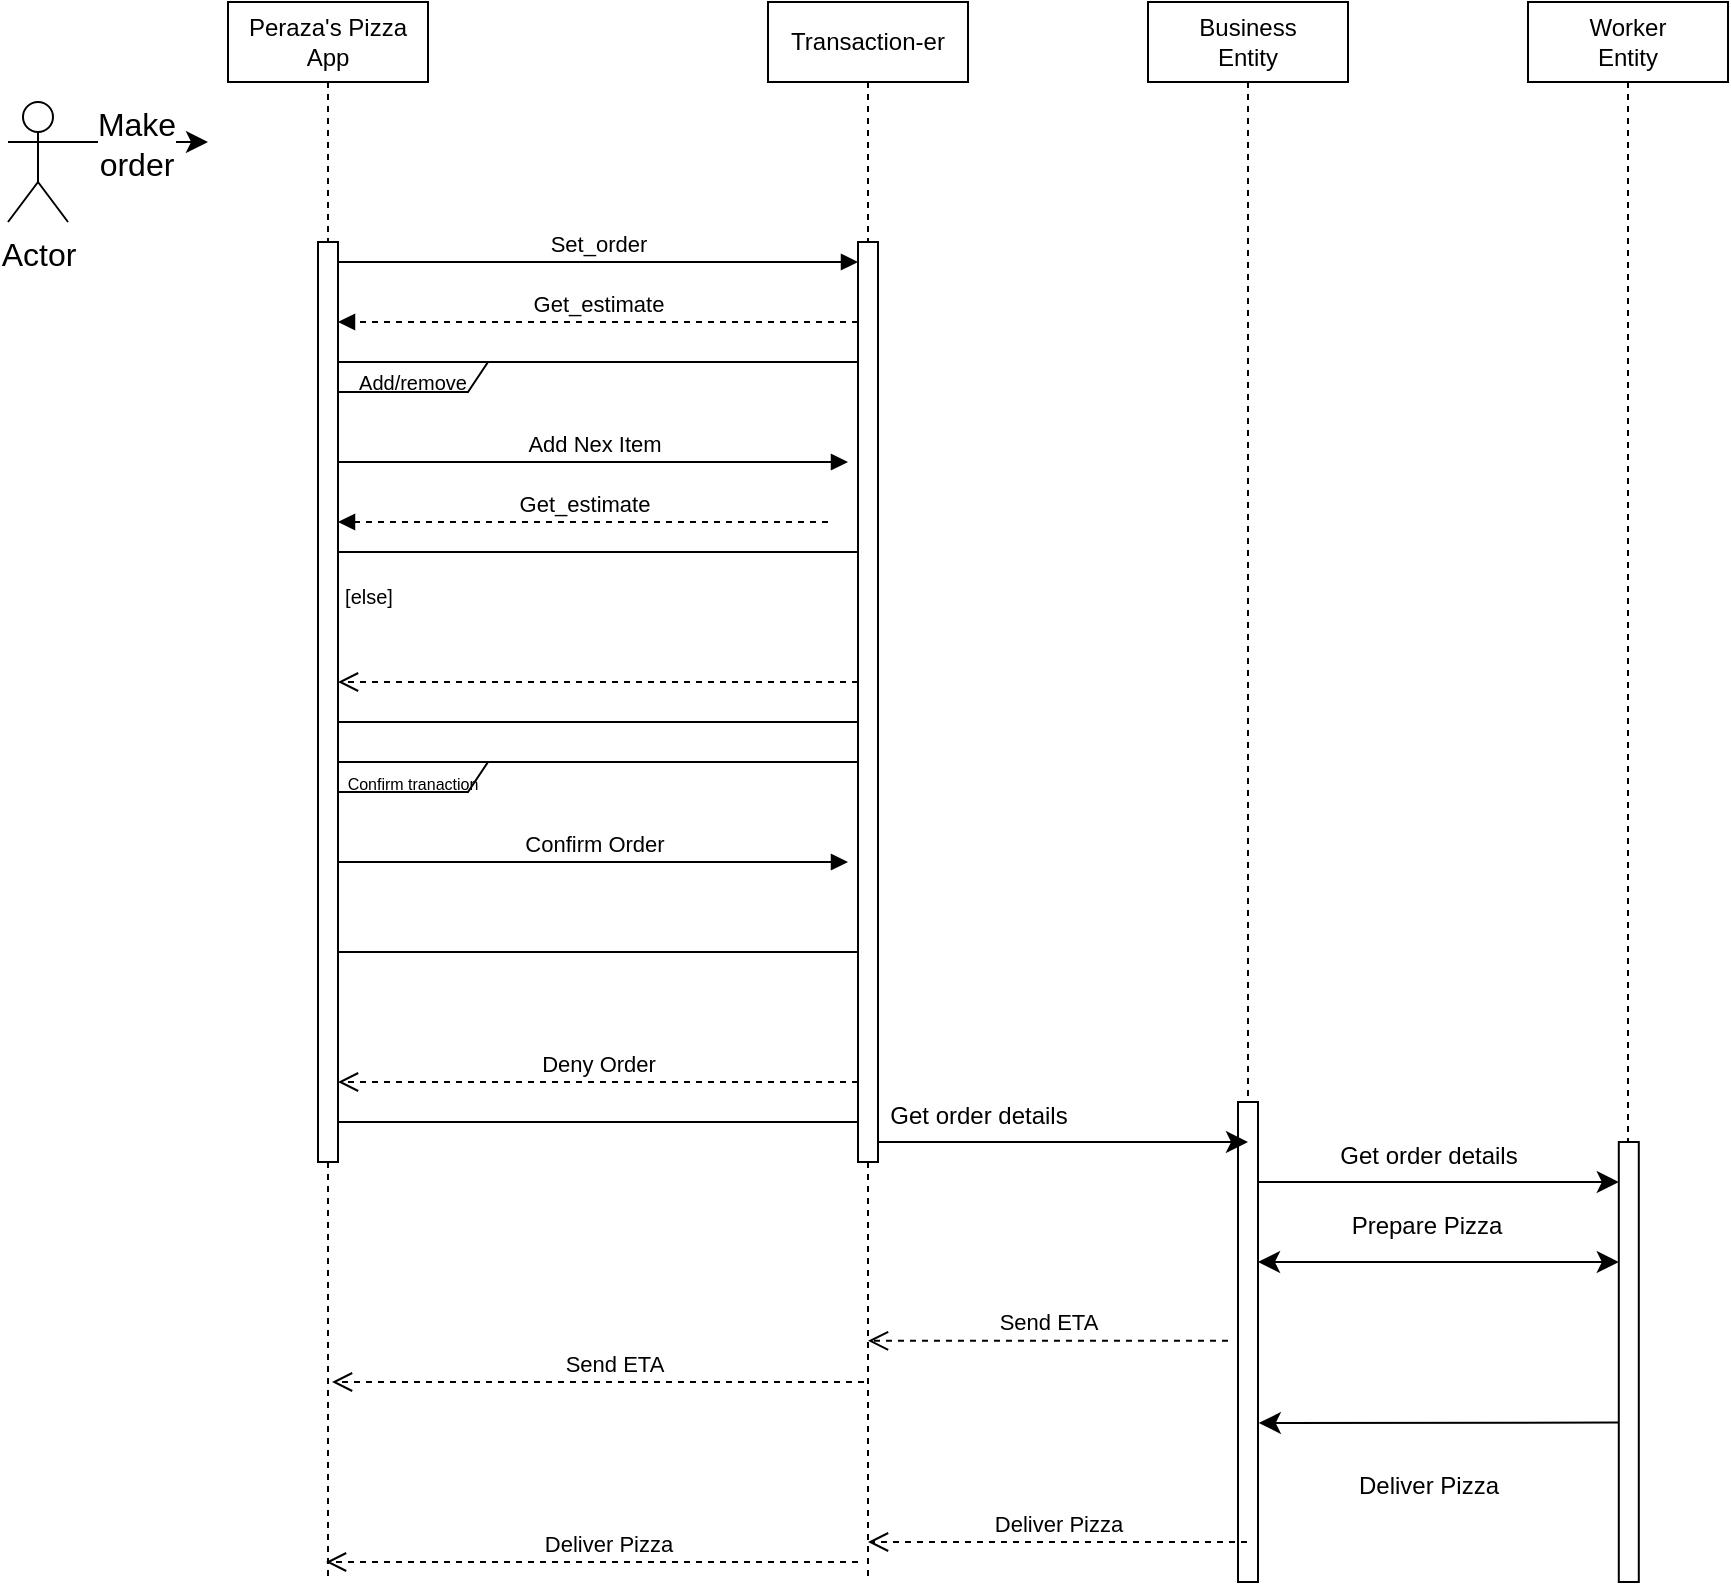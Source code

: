 <mxfile version="21.6.9" type="github">
  <diagram name="Page-1" id="2YBvvXClWsGukQMizWep">
    <mxGraphModel dx="1473" dy="880" grid="1" gridSize="10" guides="1" tooltips="1" connect="1" arrows="1" fold="1" page="1" pageScale="1" pageWidth="850" pageHeight="1100" math="0" shadow="0">
      <root>
        <mxCell id="0" />
        <mxCell id="1" parent="0" />
        <mxCell id="aM9ryv3xv72pqoxQDRHE-1" value="Peraza&#39;s Pizza&lt;br&gt;App" style="shape=umlLifeline;perimeter=lifelinePerimeter;whiteSpace=wrap;html=1;container=0;dropTarget=0;collapsible=0;recursiveResize=0;outlineConnect=0;portConstraint=eastwest;newEdgeStyle={&quot;edgeStyle&quot;:&quot;elbowEdgeStyle&quot;,&quot;elbow&quot;:&quot;vertical&quot;,&quot;curved&quot;:0,&quot;rounded&quot;:0};" parent="1" vertex="1">
          <mxGeometry x="150" y="130" width="100" height="790" as="geometry" />
        </mxCell>
        <mxCell id="aM9ryv3xv72pqoxQDRHE-5" value="Transaction-er" style="shape=umlLifeline;perimeter=lifelinePerimeter;whiteSpace=wrap;html=1;container=0;dropTarget=0;collapsible=0;recursiveResize=0;outlineConnect=0;portConstraint=eastwest;newEdgeStyle={&quot;edgeStyle&quot;:&quot;elbowEdgeStyle&quot;,&quot;elbow&quot;:&quot;vertical&quot;,&quot;curved&quot;:0,&quot;rounded&quot;:0};" parent="1" vertex="1">
          <mxGeometry x="420" y="130" width="100" height="790" as="geometry" />
        </mxCell>
        <mxCell id="aM9ryv3xv72pqoxQDRHE-7" value="Set_order" style="html=1;verticalAlign=bottom;endArrow=block;edgeStyle=elbowEdgeStyle;elbow=vertical;curved=0;rounded=0;" parent="1" source="aM9ryv3xv72pqoxQDRHE-2" target="aM9ryv3xv72pqoxQDRHE-6" edge="1">
          <mxGeometry relative="1" as="geometry">
            <mxPoint x="400" y="270" as="sourcePoint" />
            <Array as="points">
              <mxPoint x="385" y="260" />
            </Array>
            <mxPoint as="offset" />
          </mxGeometry>
        </mxCell>
        <mxCell id="aM9ryv3xv72pqoxQDRHE-9" value="Get_estimate" style="html=1;verticalAlign=bottom;endArrow=block;edgeStyle=elbowEdgeStyle;elbow=vertical;curved=0;rounded=0;dashed=1;" parent="1" edge="1">
          <mxGeometry relative="1" as="geometry">
            <mxPoint x="465" y="290" as="sourcePoint" />
            <Array as="points">
              <mxPoint x="395" y="290" />
            </Array>
            <mxPoint x="205" y="290" as="targetPoint" />
          </mxGeometry>
        </mxCell>
        <mxCell id="6qEIh_2Pr0eyPfTnEmqf-8" style="edgeStyle=none;curved=1;rounded=0;orthogonalLoop=1;jettySize=auto;html=1;exitX=1;exitY=0.333;exitDx=0;exitDy=0;exitPerimeter=0;fontSize=12;startSize=8;endSize=8;" edge="1" parent="1" source="6qEIh_2Pr0eyPfTnEmqf-1">
          <mxGeometry relative="1" as="geometry">
            <mxPoint x="140" y="200" as="targetPoint" />
          </mxGeometry>
        </mxCell>
        <mxCell id="6qEIh_2Pr0eyPfTnEmqf-9" value="Make&lt;br&gt;order" style="edgeLabel;html=1;align=center;verticalAlign=middle;resizable=0;points=[];fontSize=16;" vertex="1" connectable="0" parent="6qEIh_2Pr0eyPfTnEmqf-8">
          <mxGeometry x="-0.029" y="-1" relative="1" as="geometry">
            <mxPoint as="offset" />
          </mxGeometry>
        </mxCell>
        <mxCell id="6qEIh_2Pr0eyPfTnEmqf-1" value="Actor" style="shape=umlActor;verticalLabelPosition=bottom;verticalAlign=top;html=1;outlineConnect=0;fontSize=16;" vertex="1" parent="1">
          <mxGeometry x="40" y="180" width="30" height="60" as="geometry" />
        </mxCell>
        <mxCell id="aM9ryv3xv72pqoxQDRHE-2" value="" style="html=1;points=[];perimeter=orthogonalPerimeter;outlineConnect=0;targetShapes=umlLifeline;portConstraint=eastwest;newEdgeStyle={&quot;edgeStyle&quot;:&quot;elbowEdgeStyle&quot;,&quot;elbow&quot;:&quot;vertical&quot;,&quot;curved&quot;:0,&quot;rounded&quot;:0};" parent="1" vertex="1">
          <mxGeometry x="195" y="250" width="10" height="460" as="geometry" />
        </mxCell>
        <mxCell id="6qEIh_2Pr0eyPfTnEmqf-10" value="Business&lt;br&gt;Entity" style="shape=umlLifeline;perimeter=lifelinePerimeter;whiteSpace=wrap;html=1;container=0;dropTarget=0;collapsible=0;recursiveResize=0;outlineConnect=0;portConstraint=eastwest;newEdgeStyle={&quot;edgeStyle&quot;:&quot;elbowEdgeStyle&quot;,&quot;elbow&quot;:&quot;vertical&quot;,&quot;curved&quot;:0,&quot;rounded&quot;:0};" vertex="1" parent="1">
          <mxGeometry x="610" y="130" width="100" height="790" as="geometry" />
        </mxCell>
        <mxCell id="6qEIh_2Pr0eyPfTnEmqf-43" value="Worker&lt;br&gt;Entity" style="shape=umlLifeline;perimeter=lifelinePerimeter;whiteSpace=wrap;html=1;container=0;dropTarget=0;collapsible=0;recursiveResize=0;outlineConnect=0;portConstraint=eastwest;newEdgeStyle={&quot;edgeStyle&quot;:&quot;elbowEdgeStyle&quot;,&quot;elbow&quot;:&quot;vertical&quot;,&quot;curved&quot;:0,&quot;rounded&quot;:0};" vertex="1" parent="1">
          <mxGeometry x="800" y="130" width="100" height="790" as="geometry" />
        </mxCell>
        <mxCell id="aM9ryv3xv72pqoxQDRHE-6" value="" style="html=1;points=[];perimeter=orthogonalPerimeter;outlineConnect=0;targetShapes=umlLifeline;portConstraint=eastwest;newEdgeStyle={&quot;edgeStyle&quot;:&quot;elbowEdgeStyle&quot;,&quot;elbow&quot;:&quot;vertical&quot;,&quot;curved&quot;:0,&quot;rounded&quot;:0};" parent="1" vertex="1">
          <mxGeometry x="465" y="250" width="10" height="460" as="geometry" />
        </mxCell>
        <mxCell id="6qEIh_2Pr0eyPfTnEmqf-11" value="" style="html=1;points=[];perimeter=orthogonalPerimeter;outlineConnect=0;targetShapes=umlLifeline;portConstraint=eastwest;newEdgeStyle={&quot;edgeStyle&quot;:&quot;elbowEdgeStyle&quot;,&quot;elbow&quot;:&quot;vertical&quot;,&quot;curved&quot;:0,&quot;rounded&quot;:0};" vertex="1" parent="1">
          <mxGeometry x="655" y="680" width="10" height="240" as="geometry" />
        </mxCell>
        <mxCell id="6qEIh_2Pr0eyPfTnEmqf-68" value="Deliver Pizza" style="html=1;verticalAlign=bottom;endArrow=open;dashed=1;endSize=8;edgeStyle=elbowEdgeStyle;elbow=vertical;curved=0;rounded=0;" edge="1" parent="1">
          <mxGeometry relative="1" as="geometry">
            <mxPoint x="470" y="900" as="targetPoint" />
            <Array as="points">
              <mxPoint x="562.569" y="900" />
            </Array>
            <mxPoint x="659.5" y="900" as="sourcePoint" />
          </mxGeometry>
        </mxCell>
        <mxCell id="6qEIh_2Pr0eyPfTnEmqf-69" value="Deliver Pizza" style="html=1;verticalAlign=bottom;endArrow=open;dashed=1;endSize=8;edgeStyle=elbowEdgeStyle;elbow=vertical;curved=0;rounded=0;" edge="1" parent="1">
          <mxGeometry x="-0.06" relative="1" as="geometry">
            <mxPoint x="199" y="910" as="targetPoint" />
            <Array as="points">
              <mxPoint x="367.569" y="910" />
            </Array>
            <mxPoint x="465" y="910" as="sourcePoint" />
            <mxPoint as="offset" />
          </mxGeometry>
        </mxCell>
        <mxCell id="6qEIh_2Pr0eyPfTnEmqf-28" style="edgeStyle=none;curved=1;rounded=0;orthogonalLoop=1;jettySize=auto;html=1;exitX=0.5;exitY=1;exitDx=0;exitDy=0;fontSize=12;startSize=8;endSize=8;" edge="1" parent="1">
          <mxGeometry relative="1" as="geometry">
            <mxPoint x="255" y="350" as="sourcePoint" />
            <mxPoint x="255" y="350" as="targetPoint" />
          </mxGeometry>
        </mxCell>
        <mxCell id="6qEIh_2Pr0eyPfTnEmqf-12" value="" style="endArrow=classic;html=1;rounded=0;fontSize=12;startSize=8;endSize=8;curved=1;" edge="1" parent="1">
          <mxGeometry width="50" height="50" relative="1" as="geometry">
            <mxPoint x="475" y="700" as="sourcePoint" />
            <mxPoint x="660" y="700" as="targetPoint" />
          </mxGeometry>
        </mxCell>
        <mxCell id="6qEIh_2Pr0eyPfTnEmqf-16" value="&lt;font style=&quot;font-size: 12px;&quot;&gt;Get order details&lt;/font&gt;" style="text;html=1;align=center;verticalAlign=middle;resizable=0;points=[];autosize=1;strokeColor=none;fillColor=none;fontSize=16;" vertex="1" parent="1">
          <mxGeometry x="470" y="670" width="110" height="30" as="geometry" />
        </mxCell>
        <mxCell id="6qEIh_2Pr0eyPfTnEmqf-32" value="&lt;font style=&quot;font-size: 10px;&quot;&gt;[else]&lt;/font&gt;" style="text;html=1;align=center;verticalAlign=middle;resizable=0;points=[];autosize=1;strokeColor=none;fillColor=none;fontSize=16;" vertex="1" parent="1">
          <mxGeometry x="195" y="410" width="50" height="30" as="geometry" />
        </mxCell>
        <mxCell id="6qEIh_2Pr0eyPfTnEmqf-71" value="" style="group" vertex="1" connectable="0" parent="1">
          <mxGeometry x="205" y="510" width="260" height="180" as="geometry" />
        </mxCell>
        <mxCell id="6qEIh_2Pr0eyPfTnEmqf-25" value="&lt;font style=&quot;font-size: 8px;&quot;&gt;Confirm tranaction&lt;/font&gt;" style="shape=umlFrame;whiteSpace=wrap;html=1;pointerEvents=0;recursiveResize=0;container=0;collapsible=0;width=75;fontSize=16;height=15;" vertex="1" parent="6qEIh_2Pr0eyPfTnEmqf-71">
          <mxGeometry width="260" height="180" as="geometry" />
        </mxCell>
        <mxCell id="6qEIh_2Pr0eyPfTnEmqf-22" value="Confirm Order" style="html=1;verticalAlign=bottom;endArrow=block;edgeStyle=elbowEdgeStyle;elbow=vertical;curved=0;rounded=0;" edge="1" parent="6qEIh_2Pr0eyPfTnEmqf-71">
          <mxGeometry relative="1" as="geometry">
            <mxPoint y="50" as="sourcePoint" />
            <Array as="points">
              <mxPoint x="158.276" y="50" />
            </Array>
            <mxPoint x="255" y="50.5" as="targetPoint" />
            <mxPoint as="offset" />
          </mxGeometry>
        </mxCell>
        <mxCell id="6qEIh_2Pr0eyPfTnEmqf-27" value="" style="line;strokeWidth=1;labelPosition=center;verticalLabelPosition=bottom;align=left;verticalAlign=top;spacingLeft=20;spacingTop=15;html=1;whiteSpace=wrap;fontSize=16;" vertex="1" parent="6qEIh_2Pr0eyPfTnEmqf-71">
          <mxGeometry y="90" width="260" height="10" as="geometry" />
        </mxCell>
        <mxCell id="aM9ryv3xv72pqoxQDRHE-8" value="Deny Order" style="html=1;verticalAlign=bottom;endArrow=open;dashed=1;endSize=8;edgeStyle=elbowEdgeStyle;elbow=vertical;curved=0;rounded=0;" parent="6qEIh_2Pr0eyPfTnEmqf-71" edge="1">
          <mxGeometry relative="1" as="geometry">
            <mxPoint y="160" as="targetPoint" />
            <Array as="points">
              <mxPoint x="167.069" y="160" />
            </Array>
            <mxPoint x="260" y="160" as="sourcePoint" />
          </mxGeometry>
        </mxCell>
        <mxCell id="6qEIh_2Pr0eyPfTnEmqf-84" value="" style="group" vertex="1" connectable="0" parent="1">
          <mxGeometry x="205" y="310" width="260" height="180" as="geometry" />
        </mxCell>
        <mxCell id="6qEIh_2Pr0eyPfTnEmqf-73" value="&lt;font style=&quot;font-size: 10px;&quot;&gt;Add/remove&lt;/font&gt;" style="shape=umlFrame;whiteSpace=wrap;html=1;pointerEvents=0;recursiveResize=0;container=0;collapsible=0;width=75;fontSize=16;height=15;" vertex="1" parent="6qEIh_2Pr0eyPfTnEmqf-84">
          <mxGeometry width="260" height="180" as="geometry" />
        </mxCell>
        <mxCell id="6qEIh_2Pr0eyPfTnEmqf-74" value="Add Nex Item" style="html=1;verticalAlign=bottom;endArrow=block;edgeStyle=elbowEdgeStyle;elbow=vertical;curved=0;rounded=0;" edge="1" parent="6qEIh_2Pr0eyPfTnEmqf-84">
          <mxGeometry relative="1" as="geometry">
            <mxPoint y="50" as="sourcePoint" />
            <Array as="points">
              <mxPoint x="158.276" y="50" />
            </Array>
            <mxPoint x="255" y="50.5" as="targetPoint" />
            <mxPoint as="offset" />
          </mxGeometry>
        </mxCell>
        <mxCell id="6qEIh_2Pr0eyPfTnEmqf-75" value="" style="line;strokeWidth=1;labelPosition=center;verticalLabelPosition=bottom;align=left;verticalAlign=top;spacingLeft=20;spacingTop=15;html=1;whiteSpace=wrap;fontSize=16;" vertex="1" parent="6qEIh_2Pr0eyPfTnEmqf-84">
          <mxGeometry y="90" width="260" height="10" as="geometry" />
        </mxCell>
        <mxCell id="6qEIh_2Pr0eyPfTnEmqf-76" value="" style="html=1;verticalAlign=bottom;endArrow=open;dashed=1;endSize=8;edgeStyle=elbowEdgeStyle;elbow=vertical;curved=0;rounded=0;" edge="1" parent="6qEIh_2Pr0eyPfTnEmqf-84">
          <mxGeometry relative="1" as="geometry">
            <mxPoint y="160" as="targetPoint" />
            <Array as="points">
              <mxPoint x="167.069" y="160" />
            </Array>
            <mxPoint x="260" y="160" as="sourcePoint" />
          </mxGeometry>
        </mxCell>
        <mxCell id="6qEIh_2Pr0eyPfTnEmqf-77" value="Get_estimate" style="html=1;verticalAlign=bottom;endArrow=block;edgeStyle=elbowEdgeStyle;elbow=vertical;curved=0;rounded=0;dashed=1;" edge="1" parent="6qEIh_2Pr0eyPfTnEmqf-84">
          <mxGeometry relative="1" as="geometry">
            <mxPoint x="245" y="80" as="sourcePoint" />
            <Array as="points">
              <mxPoint x="175" y="80" />
            </Array>
            <mxPoint y="80" as="targetPoint" />
          </mxGeometry>
        </mxCell>
        <mxCell id="6qEIh_2Pr0eyPfTnEmqf-59" value="" style="edgeStyle=elbowEdgeStyle;curved=0;rounded=0;orthogonalLoop=1;jettySize=auto;html=1;elbow=vertical;fontSize=12;startSize=8;endSize=8;exitX=0.546;exitY=0.632;exitDx=0;exitDy=0;exitPerimeter=0;" edge="1" parent="1">
          <mxGeometry relative="1" as="geometry">
            <mxPoint x="665.4" y="720" as="sourcePoint" />
            <mxPoint x="845.4" y="720" as="targetPoint" />
          </mxGeometry>
        </mxCell>
        <mxCell id="6qEIh_2Pr0eyPfTnEmqf-60" value="&lt;font style=&quot;font-size: 12px;&quot;&gt;Get order details&lt;/font&gt;" style="edgeLabel;html=1;align=center;verticalAlign=middle;resizable=0;points=[];fontSize=16;" vertex="1" connectable="0" parent="6qEIh_2Pr0eyPfTnEmqf-59">
          <mxGeometry x="-0.335" y="-2" relative="1" as="geometry">
            <mxPoint x="24" y="-17" as="offset" />
          </mxGeometry>
        </mxCell>
        <mxCell id="6qEIh_2Pr0eyPfTnEmqf-50" value="" style="edgeStyle=elbowEdgeStyle;curved=0;rounded=0;orthogonalLoop=1;jettySize=auto;html=1;elbow=vertical;fontSize=12;startSize=8;endSize=8;startArrow=classic;startFill=1;" edge="1" parent="1">
          <mxGeometry relative="1" as="geometry">
            <mxPoint x="665" y="760" as="sourcePoint" />
            <mxPoint x="845.4" y="760" as="targetPoint" />
            <Array as="points">
              <mxPoint x="810" y="760" />
            </Array>
          </mxGeometry>
        </mxCell>
        <mxCell id="6qEIh_2Pr0eyPfTnEmqf-51" value="&lt;font style=&quot;font-size: 12px;&quot;&gt;Prepare Pizza&lt;/font&gt;" style="edgeLabel;html=1;align=center;verticalAlign=middle;resizable=0;points=[];fontSize=16;" vertex="1" connectable="0" parent="6qEIh_2Pr0eyPfTnEmqf-50">
          <mxGeometry x="-0.335" y="-2" relative="1" as="geometry">
            <mxPoint x="24" y="-22" as="offset" />
          </mxGeometry>
        </mxCell>
        <mxCell id="6qEIh_2Pr0eyPfTnEmqf-53" value="&lt;font style=&quot;font-size: 12px;&quot;&gt;Deliver Pizza&lt;/font&gt;" style="edgeLabel;html=1;align=center;verticalAlign=middle;resizable=0;points=[];fontSize=16;" vertex="1" connectable="0" parent="6qEIh_2Pr0eyPfTnEmqf-50">
          <mxGeometry x="-0.335" y="-2" relative="1" as="geometry">
            <mxPoint x="25" y="108" as="offset" />
          </mxGeometry>
        </mxCell>
        <mxCell id="6qEIh_2Pr0eyPfTnEmqf-85" value="Send ETA" style="html=1;verticalAlign=bottom;endArrow=open;dashed=1;endSize=8;edgeStyle=elbowEdgeStyle;elbow=vertical;curved=0;rounded=0;" edge="1" parent="1">
          <mxGeometry relative="1" as="geometry">
            <mxPoint x="470" y="799.41" as="targetPoint" />
            <Array as="points">
              <mxPoint x="562.569" y="799.41" />
            </Array>
            <mxPoint x="650" y="799.41" as="sourcePoint" />
          </mxGeometry>
        </mxCell>
        <mxCell id="6qEIh_2Pr0eyPfTnEmqf-86" value="Send ETA" style="html=1;verticalAlign=bottom;endArrow=open;dashed=1;endSize=8;edgeStyle=elbowEdgeStyle;elbow=vertical;curved=0;rounded=0;" edge="1" parent="1">
          <mxGeometry x="-0.06" relative="1" as="geometry">
            <mxPoint x="202" y="820" as="targetPoint" />
            <Array as="points">
              <mxPoint x="370.569" y="820" />
            </Array>
            <mxPoint x="468" y="820" as="sourcePoint" />
            <mxPoint as="offset" />
          </mxGeometry>
        </mxCell>
        <mxCell id="6qEIh_2Pr0eyPfTnEmqf-52" value="" style="edgeStyle=elbowEdgeStyle;curved=0;rounded=0;orthogonalLoop=1;jettySize=auto;html=1;elbow=vertical;fontSize=12;startSize=8;endSize=8;" edge="1" parent="1">
          <mxGeometry relative="1" as="geometry">
            <mxPoint x="845.4" y="840.29" as="sourcePoint" />
            <mxPoint x="665.4" y="840.29" as="targetPoint" />
          </mxGeometry>
        </mxCell>
        <mxCell id="6qEIh_2Pr0eyPfTnEmqf-44" value="" style="html=1;points=[];perimeter=orthogonalPerimeter;outlineConnect=0;targetShapes=umlLifeline;portConstraint=eastwest;newEdgeStyle={&quot;edgeStyle&quot;:&quot;elbowEdgeStyle&quot;,&quot;elbow&quot;:&quot;vertical&quot;,&quot;curved&quot;:0,&quot;rounded&quot;:0};" vertex="1" parent="1">
          <mxGeometry x="845.4" y="700" width="10" height="220" as="geometry" />
        </mxCell>
      </root>
    </mxGraphModel>
  </diagram>
</mxfile>
